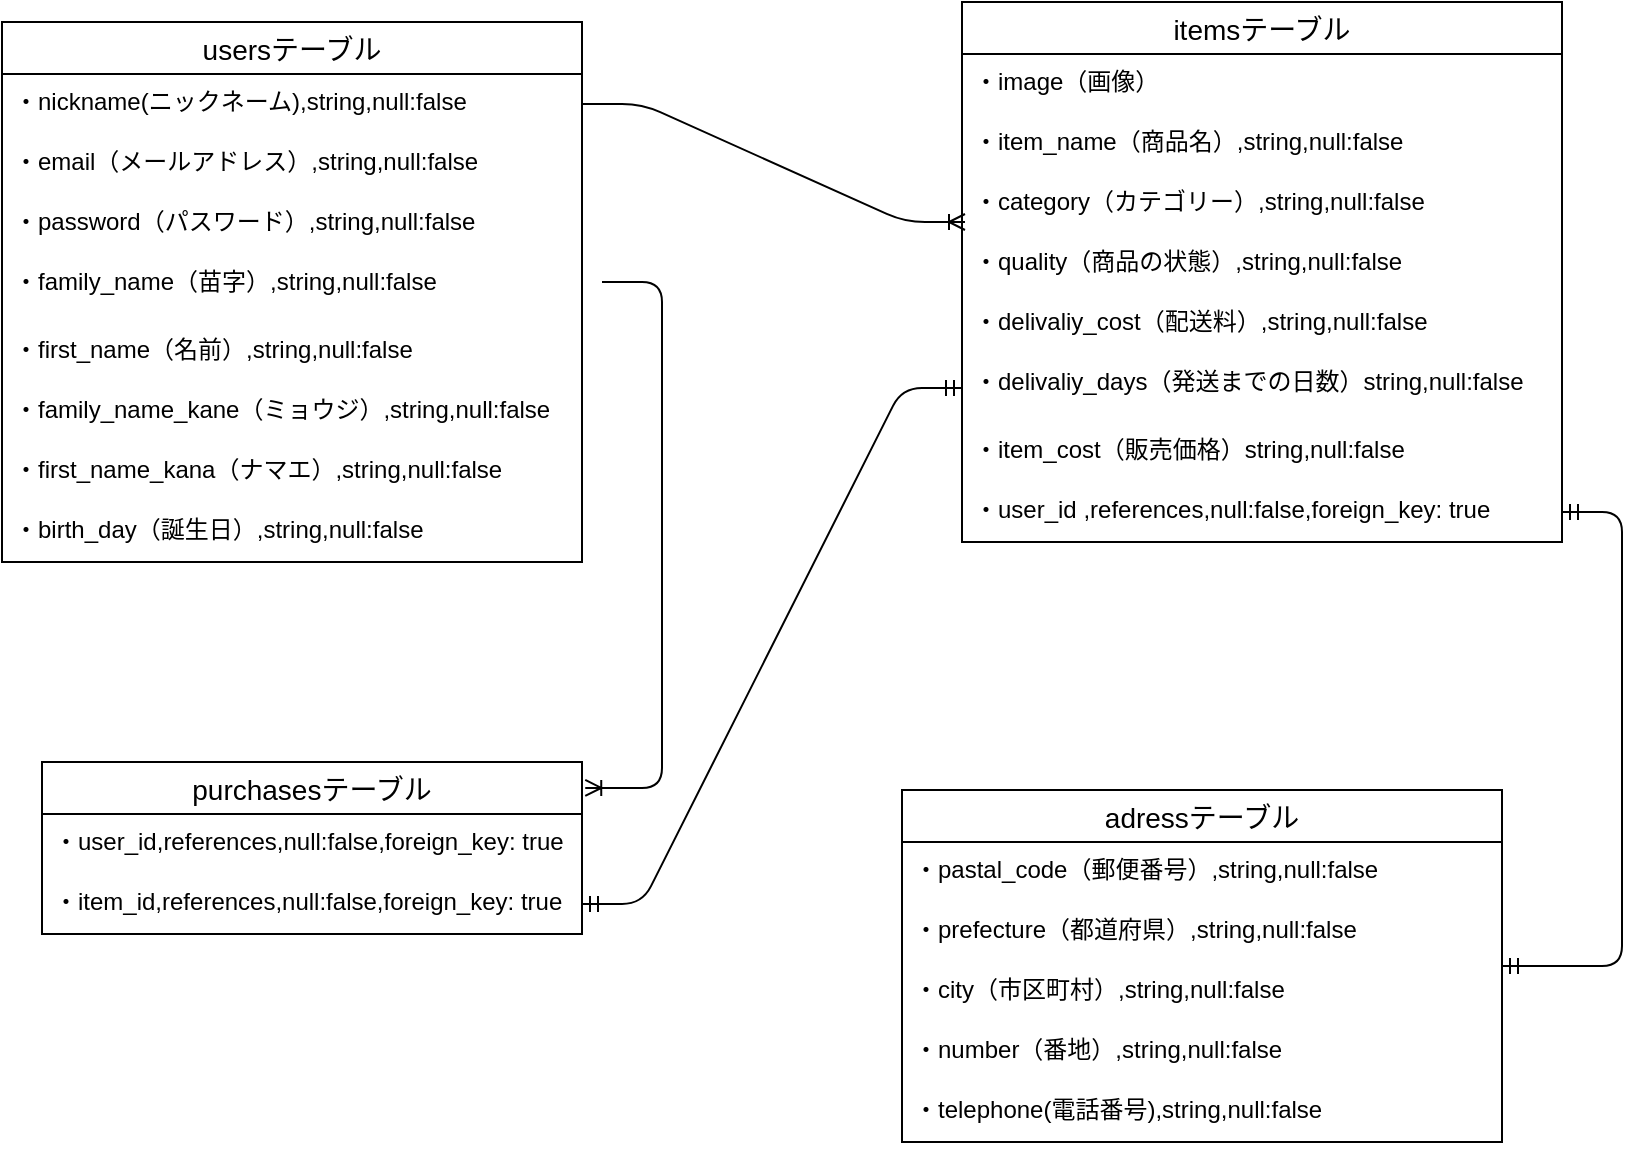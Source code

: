 <mxfile>
    <diagram id="L3yWwod7Fpl1EaG5gejt" name="ページ1">
        <mxGraphModel dx="1088" dy="680" grid="1" gridSize="10" guides="1" tooltips="1" connect="1" arrows="1" fold="1" page="1" pageScale="1" pageWidth="850" pageHeight="1100" math="0" shadow="0">
            <root>
                <mxCell id="0"/>
                <mxCell id="1" parent="0"/>
                <mxCell id="25" value="usersテーブル" style="swimlane;fontStyle=0;childLayout=stackLayout;horizontal=1;startSize=26;horizontalStack=0;resizeParent=1;resizeParentMax=0;resizeLast=0;collapsible=1;marginBottom=0;align=center;fontSize=14;" parent="1" vertex="1">
                    <mxGeometry x="10" y="50" width="290" height="270" as="geometry"/>
                </mxCell>
                <mxCell id="26" value="・nickname(ニックネーム),string,null:false" style="text;strokeColor=none;fillColor=none;spacingLeft=4;spacingRight=4;overflow=hidden;rotatable=0;points=[[0,0.5],[1,0.5]];portConstraint=eastwest;fontSize=12;" parent="25" vertex="1">
                    <mxGeometry y="26" width="290" height="30" as="geometry"/>
                </mxCell>
                <mxCell id="27" value="・email（メールアドレス）,string,null:false" style="text;strokeColor=none;fillColor=none;spacingLeft=4;spacingRight=4;overflow=hidden;rotatable=0;points=[[0,0.5],[1,0.5]];portConstraint=eastwest;fontSize=12;" parent="25" vertex="1">
                    <mxGeometry y="56" width="290" height="30" as="geometry"/>
                </mxCell>
                <mxCell id="28" value="・password（パスワード）,string,null:false" style="text;strokeColor=none;fillColor=none;spacingLeft=4;spacingRight=4;overflow=hidden;rotatable=0;points=[[0,0.5],[1,0.5]];portConstraint=eastwest;fontSize=12;" parent="25" vertex="1">
                    <mxGeometry y="86" width="290" height="30" as="geometry"/>
                </mxCell>
                <mxCell id="57" value="・family_name（苗字）,string,null:false" style="text;strokeColor=none;fillColor=none;spacingLeft=4;spacingRight=4;overflow=hidden;rotatable=0;points=[[0,0.5],[1,0.5]];portConstraint=eastwest;fontSize=12;" vertex="1" parent="25">
                    <mxGeometry y="116" width="290" height="34" as="geometry"/>
                </mxCell>
                <mxCell id="56" value="・first_name（名前）,string,null:false" style="text;strokeColor=none;fillColor=none;spacingLeft=4;spacingRight=4;overflow=hidden;rotatable=0;points=[[0,0.5],[1,0.5]];portConstraint=eastwest;fontSize=12;" vertex="1" parent="25">
                    <mxGeometry y="150" width="290" height="30" as="geometry"/>
                </mxCell>
                <mxCell id="59" value="・family_name_kane（ミョウジ）,string,null:false" style="text;strokeColor=none;fillColor=none;spacingLeft=4;spacingRight=4;overflow=hidden;rotatable=0;points=[[0,0.5],[1,0.5]];portConstraint=eastwest;fontSize=12;" vertex="1" parent="25">
                    <mxGeometry y="180" width="290" height="30" as="geometry"/>
                </mxCell>
                <mxCell id="58" value="・first_name_kana（ナマエ）,string,null:false" style="text;strokeColor=none;fillColor=none;spacingLeft=4;spacingRight=4;overflow=hidden;rotatable=0;points=[[0,0.5],[1,0.5]];portConstraint=eastwest;fontSize=12;" vertex="1" parent="25">
                    <mxGeometry y="210" width="290" height="30" as="geometry"/>
                </mxCell>
                <mxCell id="60" value="・birth_day（誕生日）,string,null:false" style="text;strokeColor=none;fillColor=none;spacingLeft=4;spacingRight=4;overflow=hidden;rotatable=0;points=[[0,0.5],[1,0.5]];portConstraint=eastwest;fontSize=12;" vertex="1" parent="25">
                    <mxGeometry y="240" width="290" height="30" as="geometry"/>
                </mxCell>
                <mxCell id="30" value="itemsテーブル" style="swimlane;fontStyle=0;childLayout=stackLayout;horizontal=1;startSize=26;horizontalStack=0;resizeParent=1;resizeParentMax=0;resizeLast=0;collapsible=1;marginBottom=0;align=center;fontSize=14;" parent="1" vertex="1">
                    <mxGeometry x="490" y="40" width="300" height="270" as="geometry"/>
                </mxCell>
                <mxCell id="31" value="・image（画像）" style="text;strokeColor=none;fillColor=none;spacingLeft=4;spacingRight=4;overflow=hidden;rotatable=0;points=[[0,0.5],[1,0.5]];portConstraint=eastwest;fontSize=12;" parent="30" vertex="1">
                    <mxGeometry y="26" width="300" height="30" as="geometry"/>
                </mxCell>
                <mxCell id="32" value="・item_name（商品名）,string,null:false" style="text;strokeColor=none;fillColor=none;spacingLeft=4;spacingRight=4;overflow=hidden;rotatable=0;points=[[0,0.5],[1,0.5]];portConstraint=eastwest;fontSize=12;" parent="30" vertex="1">
                    <mxGeometry y="56" width="300" height="30" as="geometry"/>
                </mxCell>
                <mxCell id="33" value="・category（カテゴリー）,string,null:false" style="text;strokeColor=none;fillColor=none;spacingLeft=4;spacingRight=4;overflow=hidden;rotatable=0;points=[[0,0.5],[1,0.5]];portConstraint=eastwest;fontSize=12;" parent="30" vertex="1">
                    <mxGeometry y="86" width="300" height="30" as="geometry"/>
                </mxCell>
                <mxCell id="34" value="・quality（商品の状態）,string,null:false" style="text;strokeColor=none;fillColor=none;spacingLeft=4;spacingRight=4;overflow=hidden;rotatable=0;points=[[0,0.5],[1,0.5]];portConstraint=eastwest;fontSize=12;" parent="30" vertex="1">
                    <mxGeometry y="116" width="300" height="30" as="geometry"/>
                </mxCell>
                <mxCell id="35" value="・delivaliy_cost（配送料）,string,null:false&#10;" style="text;strokeColor=none;fillColor=none;spacingLeft=4;spacingRight=4;overflow=hidden;rotatable=0;points=[[0,0.5],[1,0.5]];portConstraint=eastwest;fontSize=12;" parent="30" vertex="1">
                    <mxGeometry y="146" width="300" height="30" as="geometry"/>
                </mxCell>
                <mxCell id="36" value="・delivaliy_days（発送までの日数）string,null:false" style="text;strokeColor=none;fillColor=none;spacingLeft=4;spacingRight=4;overflow=hidden;rotatable=0;points=[[0,0.5],[1,0.5]];portConstraint=eastwest;fontSize=12;" parent="30" vertex="1">
                    <mxGeometry y="176" width="300" height="34" as="geometry"/>
                </mxCell>
                <mxCell id="37" value="・item_cost（販売価格）string,null:false" style="text;strokeColor=none;fillColor=none;spacingLeft=4;spacingRight=4;overflow=hidden;rotatable=0;points=[[0,0.5],[1,0.5]];portConstraint=eastwest;fontSize=12;" parent="30" vertex="1">
                    <mxGeometry y="210" width="300" height="30" as="geometry"/>
                </mxCell>
                <mxCell id="38" value="・user_id ,references,null:false,foreign_key: true " style="text;strokeColor=none;fillColor=none;spacingLeft=4;spacingRight=4;overflow=hidden;rotatable=0;points=[[0,0.5],[1,0.5]];portConstraint=eastwest;fontSize=12;" parent="30" vertex="1">
                    <mxGeometry y="240" width="300" height="30" as="geometry"/>
                </mxCell>
                <mxCell id="39" value="" style="edgeStyle=entityRelationEdgeStyle;fontSize=12;html=1;endArrow=ERoneToMany;entryX=0.005;entryY=0.8;entryDx=0;entryDy=0;entryPerimeter=0;exitX=1;exitY=0.5;exitDx=0;exitDy=0;" parent="1" source="26" target="33" edge="1">
                    <mxGeometry width="100" height="100" relative="1" as="geometry">
                        <mxPoint x="250" y="150" as="sourcePoint"/>
                        <mxPoint x="510" y="150" as="targetPoint"/>
                    </mxGeometry>
                </mxCell>
                <mxCell id="40" value="purchasesテーブル" style="swimlane;fontStyle=0;childLayout=stackLayout;horizontal=1;startSize=26;horizontalStack=0;resizeParent=1;resizeParentMax=0;resizeLast=0;collapsible=1;marginBottom=0;align=center;fontSize=14;" parent="1" vertex="1">
                    <mxGeometry x="30" y="420" width="270" height="86" as="geometry"/>
                </mxCell>
                <mxCell id="41" value="・user_id,references,null:false,foreign_key: true" style="text;strokeColor=none;fillColor=none;spacingLeft=4;spacingRight=4;overflow=hidden;rotatable=0;points=[[0,0.5],[1,0.5]];portConstraint=eastwest;fontSize=12;" parent="40" vertex="1">
                    <mxGeometry y="26" width="270" height="30" as="geometry"/>
                </mxCell>
                <mxCell id="42" value="・item_id,references,null:false,foreign_key: true" style="text;strokeColor=none;fillColor=none;spacingLeft=4;spacingRight=4;overflow=hidden;rotatable=0;points=[[0,0.5],[1,0.5]];portConstraint=eastwest;fontSize=12;" parent="40" vertex="1">
                    <mxGeometry y="56" width="270" height="30" as="geometry"/>
                </mxCell>
                <mxCell id="46" value="" style="edgeStyle=entityRelationEdgeStyle;fontSize=12;html=1;endArrow=ERmandOne;startArrow=ERmandOne;entryX=0;entryY=0.5;entryDx=0;entryDy=0;exitX=1;exitY=0.5;exitDx=0;exitDy=0;" parent="1" source="42" target="36" edge="1">
                    <mxGeometry width="100" height="100" relative="1" as="geometry">
                        <mxPoint x="250" y="370" as="sourcePoint"/>
                        <mxPoint x="520" y="230" as="targetPoint"/>
                    </mxGeometry>
                </mxCell>
                <mxCell id="47" value="adressテーブル" style="swimlane;fontStyle=0;childLayout=stackLayout;horizontal=1;startSize=26;horizontalStack=0;resizeParent=1;resizeParentMax=0;resizeLast=0;collapsible=1;marginBottom=0;align=center;fontSize=14;" parent="1" vertex="1">
                    <mxGeometry x="460" y="434" width="300" height="176" as="geometry"/>
                </mxCell>
                <mxCell id="48" value="・pastal_code（郵便番号）,string,null:false" style="text;strokeColor=none;fillColor=none;spacingLeft=4;spacingRight=4;overflow=hidden;rotatable=0;points=[[0,0.5],[1,0.5]];portConstraint=eastwest;fontSize=12;" parent="47" vertex="1">
                    <mxGeometry y="26" width="300" height="30" as="geometry"/>
                </mxCell>
                <mxCell id="61" value="・prefecture（都道府県）,string,null:false" style="text;strokeColor=none;fillColor=none;spacingLeft=4;spacingRight=4;overflow=hidden;rotatable=0;points=[[0,0.5],[1,0.5]];portConstraint=eastwest;fontSize=12;" vertex="1" parent="47">
                    <mxGeometry y="56" width="300" height="30" as="geometry"/>
                </mxCell>
                <mxCell id="50" value="・city（市区町村）,string,null:false" style="text;strokeColor=none;fillColor=none;spacingLeft=4;spacingRight=4;overflow=hidden;rotatable=0;points=[[0,0.5],[1,0.5]];portConstraint=eastwest;fontSize=12;" parent="47" vertex="1">
                    <mxGeometry y="86" width="300" height="30" as="geometry"/>
                </mxCell>
                <mxCell id="53" value="・number（番地）,string,null:false" style="text;strokeColor=none;fillColor=none;spacingLeft=4;spacingRight=4;overflow=hidden;rotatable=0;points=[[0,0.5],[1,0.5]];portConstraint=eastwest;fontSize=12;" parent="47" vertex="1">
                    <mxGeometry y="116" width="300" height="30" as="geometry"/>
                </mxCell>
                <mxCell id="54" value="・telephone(電話番号),string,null:false" style="text;strokeColor=none;fillColor=none;spacingLeft=4;spacingRight=4;overflow=hidden;rotatable=0;points=[[0,0.5],[1,0.5]];portConstraint=eastwest;fontSize=12;" parent="47" vertex="1">
                    <mxGeometry y="146" width="300" height="30" as="geometry"/>
                </mxCell>
                <mxCell id="55" value="" style="edgeStyle=entityRelationEdgeStyle;fontSize=12;html=1;endArrow=ERmandOne;startArrow=ERmandOne;" parent="1" source="47" target="38" edge="1">
                    <mxGeometry width="100" height="100" relative="1" as="geometry">
                        <mxPoint x="430" y="370" as="sourcePoint"/>
                        <mxPoint x="530" y="272" as="targetPoint"/>
                    </mxGeometry>
                </mxCell>
                <mxCell id="45" value="" style="edgeStyle=entityRelationEdgeStyle;fontSize=12;html=1;endArrow=ERoneToMany;entryX=1.006;entryY=0.151;entryDx=0;entryDy=0;entryPerimeter=0;" parent="1" target="40" edge="1">
                    <mxGeometry width="100" height="100" relative="1" as="geometry">
                        <mxPoint x="310" y="180" as="sourcePoint"/>
                        <mxPoint x="60" y="370" as="targetPoint"/>
                    </mxGeometry>
                </mxCell>
            </root>
        </mxGraphModel>
    </diagram>
</mxfile>